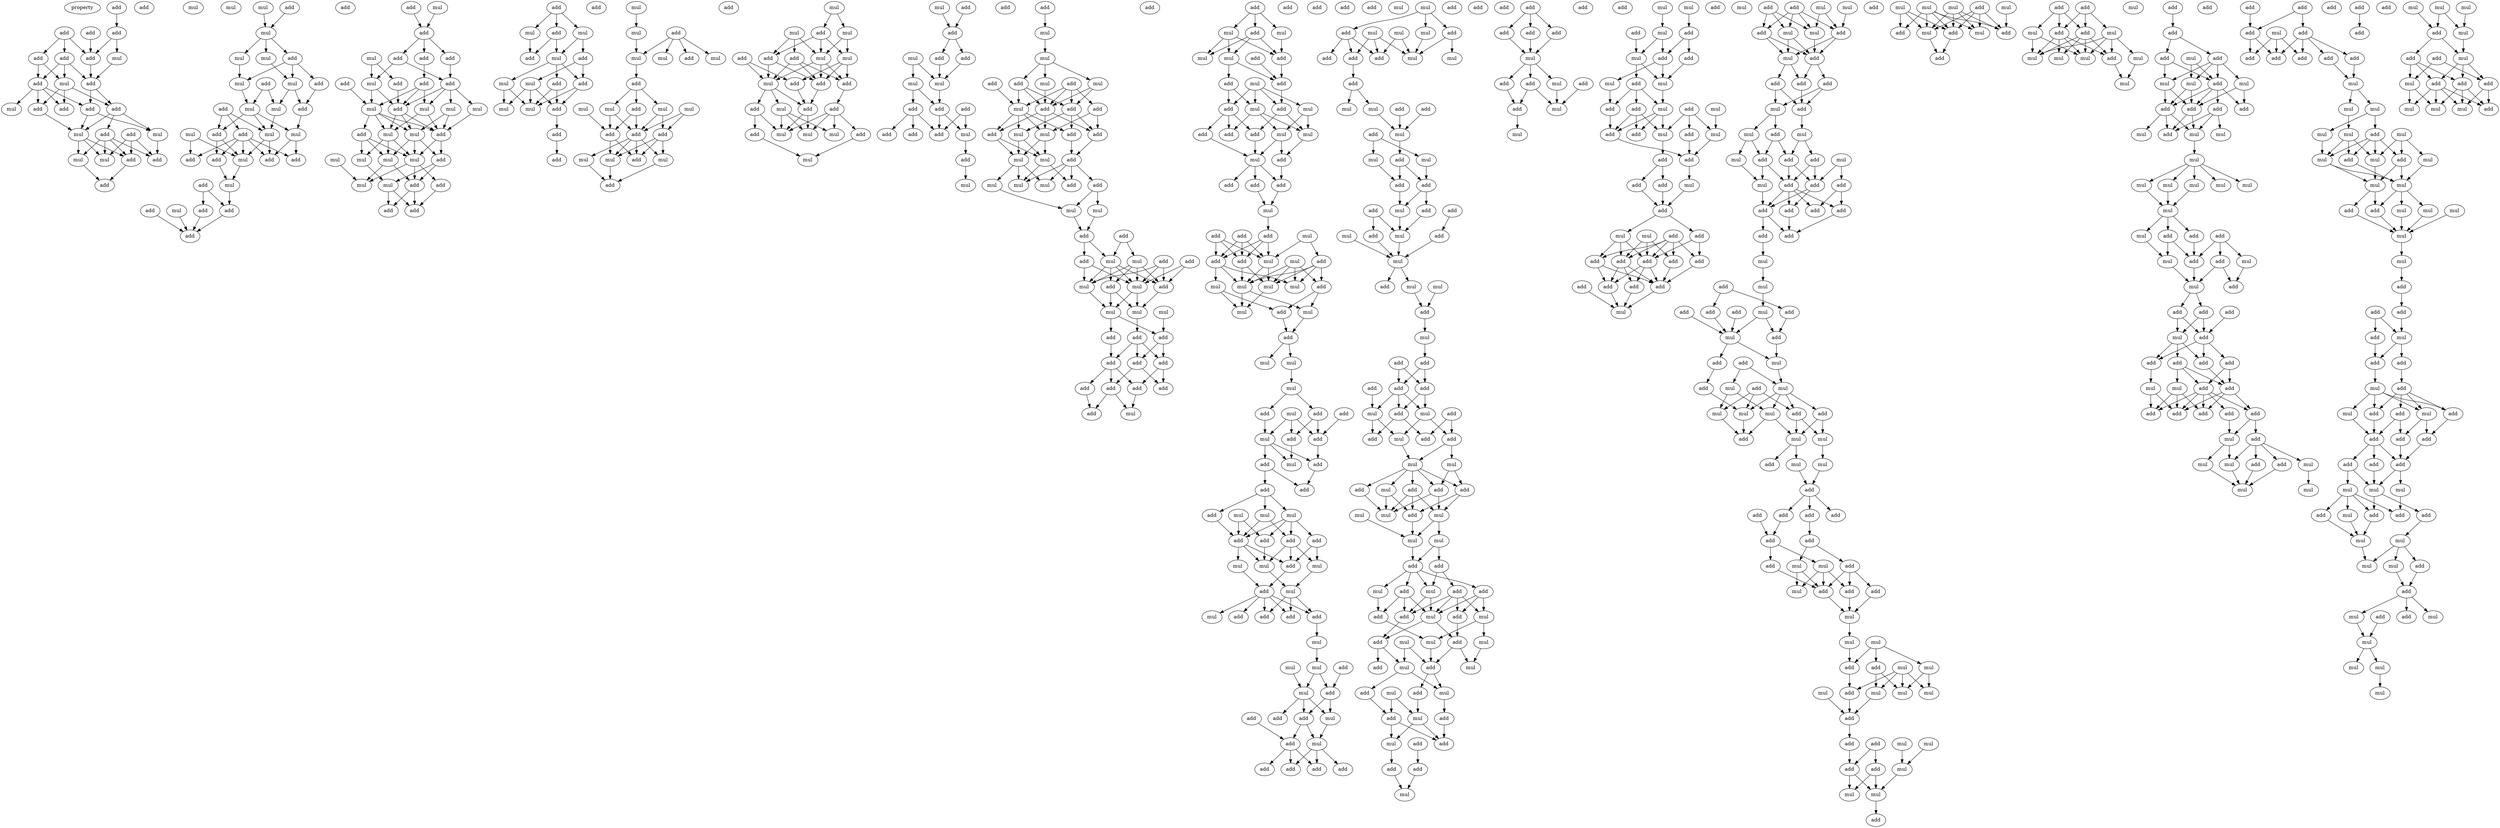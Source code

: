 digraph {
    node [fontcolor=black]
    property [mul=2,lf=1.1]
    0 [ label = add ];
    1 [ label = add ];
    2 [ label = add ];
    3 [ label = add ];
    4 [ label = add ];
    5 [ label = add ];
    6 [ label = add ];
    7 [ label = mul ];
    8 [ label = add ];
    9 [ label = mul ];
    10 [ label = add ];
    11 [ label = add ];
    12 [ label = mul ];
    13 [ label = add ];
    14 [ label = add ];
    15 [ label = add ];
    16 [ label = mul ];
    17 [ label = mul ];
    18 [ label = add ];
    19 [ label = add ];
    20 [ label = mul ];
    21 [ label = add ];
    22 [ label = add ];
    23 [ label = add ];
    24 [ label = mul ];
    25 [ label = add ];
    26 [ label = mul ];
    27 [ label = mul ];
    28 [ label = mul ];
    29 [ label = add ];
    30 [ label = mul ];
    31 [ label = mul ];
    32 [ label = add ];
    33 [ label = mul ];
    34 [ label = mul ];
    35 [ label = add ];
    36 [ label = mul ];
    37 [ label = add ];
    38 [ label = add ];
    39 [ label = mul ];
    40 [ label = add ];
    41 [ label = mul ];
    42 [ label = add ];
    43 [ label = mul ];
    44 [ label = mul ];
    45 [ label = add ];
    46 [ label = mul ];
    47 [ label = mul ];
    48 [ label = add ];
    49 [ label = add ];
    50 [ label = add ];
    51 [ label = add ];
    52 [ label = add ];
    53 [ label = mul ];
    54 [ label = add ];
    55 [ label = mul ];
    56 [ label = add ];
    57 [ label = add ];
    58 [ label = add ];
    59 [ label = add ];
    60 [ label = add ];
    61 [ label = mul ];
    62 [ label = add ];
    63 [ label = mul ];
    64 [ label = add ];
    65 [ label = add ];
    66 [ label = add ];
    67 [ label = add ];
    68 [ label = mul ];
    69 [ label = add ];
    70 [ label = add ];
    71 [ label = add ];
    72 [ label = mul ];
    73 [ label = add ];
    74 [ label = mul ];
    75 [ label = mul ];
    76 [ label = mul ];
    77 [ label = add ];
    78 [ label = mul ];
    79 [ label = add ];
    80 [ label = mul ];
    81 [ label = mul ];
    82 [ label = mul ];
    83 [ label = mul ];
    84 [ label = mul ];
    85 [ label = add ];
    86 [ label = add ];
    87 [ label = mul ];
    88 [ label = mul ];
    89 [ label = add ];
    90 [ label = add ];
    91 [ label = add ];
    92 [ label = add ];
    93 [ label = add ];
    94 [ label = mul ];
    95 [ label = mul ];
    96 [ label = add ];
    97 [ label = add ];
    98 [ label = add ];
    99 [ label = mul ];
    100 [ label = add ];
    101 [ label = add ];
    102 [ label = mul ];
    103 [ label = mul ];
    104 [ label = mul ];
    105 [ label = mul ];
    106 [ label = add ];
    107 [ label = add ];
    108 [ label = mul ];
    109 [ label = add ];
    110 [ label = mul ];
    111 [ label = add ];
    112 [ label = mul ];
    113 [ label = mul ];
    114 [ label = add ];
    115 [ label = mul ];
    116 [ label = add ];
    117 [ label = add ];
    118 [ label = mul ];
    119 [ label = mul ];
    120 [ label = mul ];
    121 [ label = mul ];
    122 [ label = add ];
    123 [ label = add ];
    124 [ label = add ];
    125 [ label = mul ];
    126 [ label = add ];
    127 [ label = mul ];
    128 [ label = mul ];
    129 [ label = add ];
    130 [ label = add ];
    131 [ label = mul ];
    132 [ label = mul ];
    133 [ label = mul ];
    134 [ label = add ];
    135 [ label = mul ];
    136 [ label = add ];
    137 [ label = mul ];
    138 [ label = add ];
    139 [ label = add ];
    140 [ label = add ];
    141 [ label = add ];
    142 [ label = mul ];
    143 [ label = add ];
    144 [ label = add ];
    145 [ label = mul ];
    146 [ label = add ];
    147 [ label = add ];
    148 [ label = add ];
    149 [ label = mul ];
    150 [ label = mul ];
    151 [ label = mul ];
    152 [ label = add ];
    153 [ label = mul ];
    154 [ label = mul ];
    155 [ label = add ];
    156 [ label = add ];
    157 [ label = add ];
    158 [ label = add ];
    159 [ label = add ];
    160 [ label = mul ];
    161 [ label = mul ];
    162 [ label = mul ];
    163 [ label = add ];
    164 [ label = add ];
    165 [ label = add ];
    166 [ label = add ];
    167 [ label = add ];
    168 [ label = mul ];
    169 [ label = add ];
    170 [ label = add ];
    171 [ label = mul ];
    172 [ label = add ];
    173 [ label = mul ];
    174 [ label = mul ];
    175 [ label = add ];
    176 [ label = add ];
    177 [ label = mul ];
    178 [ label = add ];
    179 [ label = mul ];
    180 [ label = mul ];
    181 [ label = add ];
    182 [ label = add ];
    183 [ label = add ];
    184 [ label = mul ];
    185 [ label = add ];
    186 [ label = add ];
    187 [ label = add ];
    188 [ label = mul ];
    189 [ label = mul ];
    190 [ label = add ];
    191 [ label = mul ];
    192 [ label = add ];
    193 [ label = mul ];
    194 [ label = add ];
    195 [ label = mul ];
    196 [ label = mul ];
    197 [ label = mul ];
    198 [ label = mul ];
    199 [ label = add ];
    200 [ label = add ];
    201 [ label = mul ];
    202 [ label = mul ];
    203 [ label = add ];
    204 [ label = add ];
    205 [ label = add ];
    206 [ label = mul ];
    207 [ label = add ];
    208 [ label = add ];
    209 [ label = mul ];
    210 [ label = mul ];
    211 [ label = mul ];
    212 [ label = mul ];
    213 [ label = add ];
    214 [ label = add ];
    215 [ label = add ];
    216 [ label = add ];
    217 [ label = add ];
    218 [ label = add ];
    219 [ label = add ];
    220 [ label = add ];
    221 [ label = add ];
    222 [ label = add ];
    223 [ label = add ];
    224 [ label = add ];
    225 [ label = mul ];
    226 [ label = add ];
    227 [ label = mul ];
    228 [ label = mul ];
    229 [ label = add ];
    230 [ label = add ];
    231 [ label = mul ];
    232 [ label = add ];
    233 [ label = mul ];
    234 [ label = mul ];
    235 [ label = add ];
    236 [ label = add ];
    237 [ label = mul ];
    238 [ label = add ];
    239 [ label = mul ];
    240 [ label = add ];
    241 [ label = add ];
    242 [ label = add ];
    243 [ label = mul ];
    244 [ label = add ];
    245 [ label = mul ];
    246 [ label = mul ];
    247 [ label = add ];
    248 [ label = add ];
    249 [ label = add ];
    250 [ label = add ];
    251 [ label = add ];
    252 [ label = mul ];
    253 [ label = add ];
    254 [ label = add ];
    255 [ label = add ];
    256 [ label = mul ];
    257 [ label = add ];
    258 [ label = mul ];
    259 [ label = add ];
    260 [ label = add ];
    261 [ label = mul ];
    262 [ label = mul ];
    263 [ label = mul ];
    264 [ label = mul ];
    265 [ label = mul ];
    266 [ label = add ];
    267 [ label = mul ];
    268 [ label = add ];
    269 [ label = mul ];
    270 [ label = add ];
    271 [ label = add ];
    272 [ label = mul ];
    273 [ label = add ];
    274 [ label = add ];
    275 [ label = mul ];
    276 [ label = mul ];
    277 [ label = add ];
    278 [ label = add ];
    279 [ label = mul ];
    280 [ label = add ];
    281 [ label = mul ];
    282 [ label = add ];
    283 [ label = add ];
    284 [ label = add ];
    285 [ label = add ];
    286 [ label = mul ];
    287 [ label = add ];
    288 [ label = add ];
    289 [ label = mul ];
    290 [ label = mul ];
    291 [ label = mul ];
    292 [ label = add ];
    293 [ label = add ];
    294 [ label = add ];
    295 [ label = add ];
    296 [ label = add ];
    297 [ label = mul ];
    298 [ label = add ];
    299 [ label = mul ];
    300 [ label = mul ];
    301 [ label = add ];
    302 [ label = mul ];
    303 [ label = add ];
    304 [ label = add ];
    305 [ label = mul ];
    306 [ label = add ];
    307 [ label = add ];
    308 [ label = mul ];
    309 [ label = mul ];
    310 [ label = add ];
    311 [ label = mul ];
    312 [ label = mul ];
    313 [ label = add ];
    314 [ label = add ];
    315 [ label = add ];
    316 [ label = add ];
    317 [ label = mul ];
    318 [ label = add ];
    319 [ label = mul ];
    320 [ label = add ];
    321 [ label = add ];
    322 [ label = add ];
    323 [ label = mul ];
    324 [ label = add ];
    325 [ label = mul ];
    326 [ label = mul ];
    327 [ label = add ];
    328 [ label = mul ];
    329 [ label = mul ];
    330 [ label = add ];
    331 [ label = mul ];
    332 [ label = add ];
    333 [ label = mul ];
    334 [ label = add ];
    335 [ label = add ];
    336 [ label = add ];
    337 [ label = add ];
    338 [ label = mul ];
    339 [ label = mul ];
    340 [ label = add ];
    341 [ label = add ];
    342 [ label = mul ];
    343 [ label = mul ];
    344 [ label = add ];
    345 [ label = mul ];
    346 [ label = add ];
    347 [ label = add ];
    348 [ label = add ];
    349 [ label = add ];
    350 [ label = add ];
    351 [ label = mul ];
    352 [ label = mul ];
    353 [ label = add ];
    354 [ label = mul ];
    355 [ label = add ];
    356 [ label = mul ];
    357 [ label = mul ];
    358 [ label = add ];
    359 [ label = mul ];
    360 [ label = add ];
    361 [ label = add ];
    362 [ label = add ];
    363 [ label = mul ];
    364 [ label = add ];
    365 [ label = add ];
    366 [ label = add ];
    367 [ label = add ];
    368 [ label = add ];
    369 [ label = mul ];
    370 [ label = add ];
    371 [ label = add ];
    372 [ label = mul ];
    373 [ label = add ];
    374 [ label = add ];
    375 [ label = add ];
    376 [ label = mul ];
    377 [ label = mul ];
    378 [ label = mul ];
    379 [ label = add ];
    380 [ label = add ];
    381 [ label = mul ];
    382 [ label = add ];
    383 [ label = add ];
    384 [ label = add ];
    385 [ label = mul ];
    386 [ label = mul ];
    387 [ label = mul ];
    388 [ label = mul ];
    389 [ label = mul ];
    390 [ label = add ];
    391 [ label = add ];
    392 [ label = mul ];
    393 [ label = add ];
    394 [ label = add ];
    395 [ label = mul ];
    396 [ label = add ];
    397 [ label = add ];
    398 [ label = mul ];
    399 [ label = add ];
    400 [ label = add ];
    401 [ label = mul ];
    402 [ label = add ];
    403 [ label = mul ];
    404 [ label = add ];
    405 [ label = mul ];
    406 [ label = mul ];
    407 [ label = mul ];
    408 [ label = add ];
    409 [ label = add ];
    410 [ label = mul ];
    411 [ label = add ];
    412 [ label = mul ];
    413 [ label = add ];
    414 [ label = mul ];
    415 [ label = add ];
    416 [ label = add ];
    417 [ label = mul ];
    418 [ label = add ];
    419 [ label = mul ];
    420 [ label = add ];
    421 [ label = add ];
    422 [ label = add ];
    423 [ label = mul ];
    424 [ label = add ];
    425 [ label = add ];
    426 [ label = add ];
    427 [ label = add ];
    428 [ label = add ];
    429 [ label = add ];
    430 [ label = mul ];
    431 [ label = add ];
    432 [ label = mul ];
    433 [ label = add ];
    434 [ label = add ];
    435 [ label = add ];
    436 [ label = add ];
    437 [ label = mul ];
    438 [ label = mul ];
    439 [ label = mul ];
    440 [ label = mul ];
    441 [ label = add ];
    442 [ label = add ];
    443 [ label = mul ];
    444 [ label = add ];
    445 [ label = add ];
    446 [ label = add ];
    447 [ label = mul ];
    448 [ label = add ];
    449 [ label = mul ];
    450 [ label = mul ];
    451 [ label = add ];
    452 [ label = mul ];
    453 [ label = add ];
    454 [ label = add ];
    455 [ label = mul ];
    456 [ label = add ];
    457 [ label = add ];
    458 [ label = mul ];
    459 [ label = add ];
    460 [ label = mul ];
    461 [ label = add ];
    462 [ label = add ];
    463 [ label = add ];
    464 [ label = add ];
    465 [ label = mul ];
    466 [ label = mul ];
    467 [ label = add ];
    468 [ label = mul ];
    469 [ label = mul ];
    470 [ label = add ];
    471 [ label = add ];
    472 [ label = add ];
    473 [ label = add ];
    474 [ label = add ];
    475 [ label = add ];
    476 [ label = add ];
    477 [ label = add ];
    478 [ label = add ];
    479 [ label = add ];
    480 [ label = add ];
    481 [ label = mul ];
    482 [ label = add ];
    483 [ label = mul ];
    484 [ label = mul ];
    485 [ label = add ];
    486 [ label = add ];
    487 [ label = mul ];
    488 [ label = add ];
    489 [ label = mul ];
    490 [ label = mul ];
    491 [ label = add ];
    492 [ label = add ];
    493 [ label = add ];
    494 [ label = add ];
    495 [ label = add ];
    496 [ label = mul ];
    497 [ label = add ];
    498 [ label = mul ];
    499 [ label = mul ];
    500 [ label = add ];
    501 [ label = mul ];
    502 [ label = add ];
    503 [ label = add ];
    504 [ label = mul ];
    505 [ label = add ];
    506 [ label = add ];
    507 [ label = add ];
    508 [ label = mul ];
    509 [ label = add ];
    510 [ label = add ];
    511 [ label = add ];
    512 [ label = add ];
    513 [ label = add ];
    514 [ label = add ];
    515 [ label = mul ];
    516 [ label = add ];
    517 [ label = mul ];
    518 [ label = mul ];
    519 [ label = add ];
    520 [ label = add ];
    521 [ label = add ];
    522 [ label = add ];
    523 [ label = add ];
    524 [ label = mul ];
    525 [ label = add ];
    526 [ label = mul ];
    527 [ label = add ];
    528 [ label = add ];
    529 [ label = add ];
    530 [ label = mul ];
    531 [ label = mul ];
    532 [ label = add ];
    533 [ label = mul ];
    534 [ label = add ];
    535 [ label = mul ];
    536 [ label = mul ];
    537 [ label = mul ];
    538 [ label = mul ];
    539 [ label = add ];
    540 [ label = add ];
    541 [ label = mul ];
    542 [ label = mul ];
    543 [ label = add ];
    544 [ label = add ];
    545 [ label = add ];
    546 [ label = add ];
    547 [ label = add ];
    548 [ label = add ];
    549 [ label = add ];
    550 [ label = mul ];
    551 [ label = add ];
    552 [ label = add ];
    553 [ label = mul ];
    554 [ label = add ];
    555 [ label = add ];
    556 [ label = add ];
    557 [ label = mul ];
    558 [ label = mul ];
    559 [ label = mul ];
    560 [ label = mul ];
    561 [ label = add ];
    562 [ label = mul ];
    563 [ label = add ];
    564 [ label = mul ];
    565 [ label = mul ];
    566 [ label = mul ];
    567 [ label = mul ];
    568 [ label = add ];
    569 [ label = mul ];
    570 [ label = add ];
    571 [ label = mul ];
    572 [ label = add ];
    573 [ label = mul ];
    574 [ label = add ];
    575 [ label = add ];
    576 [ label = add ];
    577 [ label = add ];
    578 [ label = mul ];
    579 [ label = mul ];
    580 [ label = mul ];
    581 [ label = add ];
    582 [ label = mul ];
    583 [ label = mul ];
    584 [ label = add ];
    585 [ label = mul ];
    586 [ label = mul ];
    587 [ label = add ];
    588 [ label = add ];
    589 [ label = mul ];
    590 [ label = mul ];
    591 [ label = add ];
    592 [ label = add ];
    593 [ label = add ];
    594 [ label = add ];
    595 [ label = mul ];
    596 [ label = add ];
    597 [ label = add ];
    598 [ label = mul ];
    599 [ label = mul ];
    600 [ label = mul ];
    601 [ label = mul ];
    602 [ label = add ];
    603 [ label = mul ];
    604 [ label = mul ];
    605 [ label = mul ];
    606 [ label = add ];
    607 [ label = add ];
    608 [ label = mul ];
    609 [ label = add ];
    610 [ label = add ];
    611 [ label = mul ];
    612 [ label = mul ];
    613 [ label = mul ];
    614 [ label = add ];
    615 [ label = add ];
    616 [ label = add ];
    617 [ label = add ];
    618 [ label = add ];
    619 [ label = add ];
    620 [ label = add ];
    621 [ label = mul ];
    622 [ label = mul ];
    623 [ label = mul ];
    624 [ label = mul ];
    625 [ label = mul ];
    626 [ label = mul ];
    627 [ label = mul ];
    628 [ label = mul ];
    629 [ label = mul ];
    630 [ label = mul ];
    631 [ label = mul ];
    632 [ label = add ];
    633 [ label = add ];
    634 [ label = add ];
    635 [ label = mul ];
    636 [ label = add ];
    637 [ label = mul ];
    638 [ label = add ];
    639 [ label = add ];
    640 [ label = mul ];
    641 [ label = add ];
    642 [ label = add ];
    643 [ label = add ];
    644 [ label = add ];
    645 [ label = mul ];
    646 [ label = add ];
    647 [ label = add ];
    648 [ label = add ];
    649 [ label = add ];
    650 [ label = mul ];
    651 [ label = mul ];
    652 [ label = add ];
    653 [ label = add ];
    654 [ label = add ];
    655 [ label = add ];
    656 [ label = add ];
    657 [ label = add ];
    658 [ label = add ];
    659 [ label = add ];
    660 [ label = mul ];
    661 [ label = mul ];
    662 [ label = add ];
    663 [ label = mul ];
    664 [ label = mul ];
    665 [ label = add ];
    666 [ label = mul ];
    667 [ label = mul ];
    668 [ label = add ];
    669 [ label = add ];
    670 [ label = add ];
    671 [ label = add ];
    672 [ label = mul ];
    673 [ label = add ];
    674 [ label = add ];
    675 [ label = add ];
    676 [ label = add ];
    677 [ label = add ];
    678 [ label = add ];
    679 [ label = mul ];
    680 [ label = mul ];
    681 [ label = mul ];
    682 [ label = mul ];
    683 [ label = mul ];
    684 [ label = add ];
    685 [ label = mul ];
    686 [ label = mul ];
    687 [ label = mul ];
    688 [ label = add ];
    689 [ label = mul ];
    690 [ label = add ];
    691 [ label = mul ];
    692 [ label = mul ];
    693 [ label = mul ];
    694 [ label = add ];
    695 [ label = add ];
    696 [ label = mul ];
    697 [ label = mul ];
    698 [ label = mul ];
    699 [ label = mul ];
    700 [ label = add ];
    701 [ label = add ];
    702 [ label = add ];
    703 [ label = add ];
    704 [ label = add ];
    705 [ label = add ];
    706 [ label = add ];
    707 [ label = mul ];
    708 [ label = add ];
    709 [ label = add ];
    710 [ label = mul ];
    711 [ label = add ];
    712 [ label = add ];
    713 [ label = add ];
    714 [ label = add ];
    715 [ label = mul ];
    716 [ label = mul ];
    717 [ label = add ];
    718 [ label = add ];
    719 [ label = add ];
    720 [ label = add ];
    721 [ label = add ];
    722 [ label = add ];
    723 [ label = mul ];
    724 [ label = mul ];
    725 [ label = mul ];
    726 [ label = add ];
    727 [ label = add ];
    728 [ label = mul ];
    729 [ label = add ];
    730 [ label = add ];
    731 [ label = mul ];
    732 [ label = mul ];
    733 [ label = mul ];
    734 [ label = mul ];
    735 [ label = add ];
    736 [ label = add ];
    737 [ label = mul ];
    738 [ label = add ];
    739 [ label = mul ];
    740 [ label = add ];
    741 [ label = mul ];
    742 [ label = mul ];
    743 [ label = mul ];
    744 [ label = mul ];
    745 [ label = mul ];
    746 [ label = mul ];
    747 [ label = mul ];
    748 [ label = add ];
    749 [ label = mul ];
    750 [ label = mul ];
    751 [ label = add ];
    752 [ label = add ];
    753 [ label = add ];
    754 [ label = add ];
    755 [ label = add ];
    756 [ label = mul ];
    757 [ label = mul ];
    758 [ label = add ];
    759 [ label = mul ];
    760 [ label = mul ];
    0 -> 2 [ name = 0 ];
    1 -> 4 [ name = 1 ];
    1 -> 5 [ name = 2 ];
    1 -> 6 [ name = 3 ];
    2 -> 6 [ name = 4 ];
    2 -> 7 [ name = 5 ];
    3 -> 6 [ name = 6 ];
    4 -> 8 [ name = 7 ];
    4 -> 9 [ name = 8 ];
    4 -> 10 [ name = 9 ];
    5 -> 8 [ name = 10 ];
    5 -> 9 [ name = 11 ];
    6 -> 10 [ name = 12 ];
    7 -> 10 [ name = 13 ];
    8 -> 11 [ name = 14 ];
    8 -> 12 [ name = 15 ];
    8 -> 14 [ name = 16 ];
    8 -> 15 [ name = 17 ];
    9 -> 13 [ name = 18 ];
    9 -> 14 [ name = 19 ];
    9 -> 15 [ name = 20 ];
    10 -> 11 [ name = 21 ];
    10 -> 13 [ name = 22 ];
    11 -> 16 [ name = 23 ];
    11 -> 17 [ name = 24 ];
    13 -> 16 [ name = 25 ];
    13 -> 17 [ name = 26 ];
    13 -> 19 [ name = 27 ];
    14 -> 17 [ name = 28 ];
    16 -> 23 [ name = 29 ];
    17 -> 20 [ name = 30 ];
    17 -> 22 [ name = 31 ];
    17 -> 24 [ name = 32 ];
    18 -> 22 [ name = 33 ];
    18 -> 23 [ name = 34 ];
    18 -> 24 [ name = 35 ];
    19 -> 20 [ name = 36 ];
    19 -> 22 [ name = 37 ];
    19 -> 23 [ name = 38 ];
    19 -> 24 [ name = 39 ];
    20 -> 25 [ name = 40 ];
    22 -> 25 [ name = 41 ];
    28 -> 30 [ name = 42 ];
    29 -> 30 [ name = 43 ];
    30 -> 31 [ name = 44 ];
    30 -> 32 [ name = 45 ];
    30 -> 33 [ name = 46 ];
    31 -> 34 [ name = 47 ];
    32 -> 34 [ name = 48 ];
    32 -> 36 [ name = 49 ];
    32 -> 37 [ name = 50 ];
    33 -> 36 [ name = 51 ];
    34 -> 39 [ name = 52 ];
    35 -> 39 [ name = 53 ];
    35 -> 41 [ name = 54 ];
    36 -> 38 [ name = 55 ];
    36 -> 41 [ name = 56 ];
    37 -> 38 [ name = 57 ];
    38 -> 46 [ name = 58 ];
    39 -> 44 [ name = 59 ];
    39 -> 45 [ name = 60 ];
    39 -> 46 [ name = 61 ];
    40 -> 42 [ name = 62 ];
    40 -> 44 [ name = 63 ];
    40 -> 45 [ name = 64 ];
    41 -> 44 [ name = 65 ];
    42 -> 47 [ name = 66 ];
    42 -> 48 [ name = 67 ];
    42 -> 49 [ name = 68 ];
    42 -> 50 [ name = 69 ];
    42 -> 51 [ name = 70 ];
    43 -> 47 [ name = 71 ];
    43 -> 50 [ name = 72 ];
    44 -> 47 [ name = 73 ];
    44 -> 49 [ name = 74 ];
    45 -> 47 [ name = 75 ];
    45 -> 48 [ name = 76 ];
    46 -> 49 [ name = 77 ];
    46 -> 51 [ name = 78 ];
    47 -> 53 [ name = 79 ];
    48 -> 53 [ name = 80 ];
    52 -> 56 [ name = 81 ];
    52 -> 57 [ name = 82 ];
    53 -> 57 [ name = 83 ];
    54 -> 58 [ name = 84 ];
    55 -> 58 [ name = 85 ];
    56 -> 58 [ name = 86 ];
    57 -> 58 [ name = 87 ];
    60 -> 62 [ name = 88 ];
    61 -> 62 [ name = 89 ];
    62 -> 64 [ name = 90 ];
    62 -> 65 [ name = 91 ];
    62 -> 66 [ name = 92 ];
    63 -> 68 [ name = 93 ];
    63 -> 71 [ name = 94 ];
    64 -> 68 [ name = 95 ];
    64 -> 69 [ name = 96 ];
    65 -> 69 [ name = 97 ];
    66 -> 67 [ name = 98 ];
    67 -> 72 [ name = 99 ];
    67 -> 73 [ name = 100 ];
    67 -> 76 [ name = 101 ];
    68 -> 73 [ name = 102 ];
    68 -> 76 [ name = 103 ];
    69 -> 72 [ name = 104 ];
    69 -> 73 [ name = 105 ];
    69 -> 74 [ name = 106 ];
    69 -> 75 [ name = 107 ];
    70 -> 76 [ name = 108 ];
    71 -> 73 [ name = 109 ];
    72 -> 78 [ name = 110 ];
    72 -> 79 [ name = 111 ];
    73 -> 78 [ name = 112 ];
    73 -> 79 [ name = 113 ];
    73 -> 80 [ name = 114 ];
    74 -> 79 [ name = 115 ];
    74 -> 80 [ name = 116 ];
    75 -> 79 [ name = 117 ];
    76 -> 77 [ name = 118 ];
    76 -> 78 [ name = 119 ];
    76 -> 79 [ name = 120 ];
    76 -> 80 [ name = 121 ];
    77 -> 81 [ name = 122 ];
    77 -> 82 [ name = 123 ];
    77 -> 83 [ name = 124 ];
    78 -> 81 [ name = 125 ];
    78 -> 82 [ name = 126 ];
    78 -> 83 [ name = 127 ];
    79 -> 81 [ name = 128 ];
    79 -> 85 [ name = 129 ];
    80 -> 81 [ name = 130 ];
    80 -> 82 [ name = 131 ];
    80 -> 85 [ name = 132 ];
    81 -> 86 [ name = 133 ];
    81 -> 87 [ name = 134 ];
    81 -> 89 [ name = 135 ];
    82 -> 86 [ name = 136 ];
    82 -> 87 [ name = 137 ];
    83 -> 88 [ name = 138 ];
    84 -> 87 [ name = 139 ];
    85 -> 86 [ name = 140 ];
    85 -> 88 [ name = 141 ];
    86 -> 90 [ name = 142 ];
    86 -> 91 [ name = 143 ];
    88 -> 90 [ name = 144 ];
    88 -> 91 [ name = 145 ];
    89 -> 90 [ name = 146 ];
    92 -> 94 [ name = 147 ];
    92 -> 95 [ name = 148 ];
    92 -> 96 [ name = 149 ];
    94 -> 97 [ name = 150 ];
    95 -> 98 [ name = 151 ];
    95 -> 99 [ name = 152 ];
    96 -> 97 [ name = 153 ];
    96 -> 99 [ name = 154 ];
    98 -> 101 [ name = 155 ];
    98 -> 102 [ name = 156 ];
    99 -> 100 [ name = 157 ];
    99 -> 101 [ name = 158 ];
    99 -> 103 [ name = 159 ];
    100 -> 104 [ name = 160 ];
    100 -> 106 [ name = 161 ];
    101 -> 104 [ name = 162 ];
    101 -> 106 [ name = 163 ];
    102 -> 104 [ name = 164 ];
    102 -> 105 [ name = 165 ];
    102 -> 106 [ name = 166 ];
    103 -> 104 [ name = 167 ];
    103 -> 105 [ name = 168 ];
    106 -> 107 [ name = 169 ];
    107 -> 109 [ name = 170 ];
    108 -> 110 [ name = 171 ];
    110 -> 113 [ name = 172 ];
    111 -> 112 [ name = 173 ];
    111 -> 113 [ name = 174 ];
    111 -> 114 [ name = 175 ];
    111 -> 115 [ name = 176 ];
    113 -> 116 [ name = 177 ];
    116 -> 117 [ name = 178 ];
    116 -> 118 [ name = 179 ];
    116 -> 121 [ name = 180 ];
    117 -> 122 [ name = 181 ];
    117 -> 124 [ name = 182 ];
    118 -> 123 [ name = 183 ];
    118 -> 124 [ name = 184 ];
    119 -> 122 [ name = 185 ];
    120 -> 123 [ name = 186 ];
    120 -> 124 [ name = 187 ];
    121 -> 122 [ name = 188 ];
    121 -> 124 [ name = 189 ];
    122 -> 125 [ name = 190 ];
    122 -> 126 [ name = 191 ];
    123 -> 125 [ name = 192 ];
    123 -> 126 [ name = 193 ];
    123 -> 128 [ name = 194 ];
    124 -> 125 [ name = 195 ];
    124 -> 126 [ name = 196 ];
    124 -> 127 [ name = 197 ];
    124 -> 128 [ name = 198 ];
    125 -> 129 [ name = 199 ];
    127 -> 129 [ name = 200 ];
    128 -> 129 [ name = 201 ];
    131 -> 133 [ name = 202 ];
    131 -> 134 [ name = 203 ];
    132 -> 136 [ name = 204 ];
    132 -> 137 [ name = 205 ];
    132 -> 138 [ name = 206 ];
    133 -> 135 [ name = 207 ];
    133 -> 137 [ name = 208 ];
    134 -> 135 [ name = 209 ];
    134 -> 137 [ name = 210 ];
    134 -> 138 [ name = 211 ];
    135 -> 140 [ name = 212 ];
    135 -> 141 [ name = 213 ];
    135 -> 143 [ name = 214 ];
    136 -> 140 [ name = 215 ];
    136 -> 141 [ name = 216 ];
    136 -> 142 [ name = 217 ];
    137 -> 140 [ name = 218 ];
    137 -> 141 [ name = 219 ];
    137 -> 142 [ name = 220 ];
    138 -> 140 [ name = 221 ];
    138 -> 142 [ name = 222 ];
    139 -> 142 [ name = 223 ];
    139 -> 143 [ name = 224 ];
    140 -> 144 [ name = 225 ];
    141 -> 147 [ name = 226 ];
    142 -> 144 [ name = 227 ];
    142 -> 145 [ name = 228 ];
    142 -> 146 [ name = 229 ];
    143 -> 144 [ name = 230 ];
    144 -> 150 [ name = 231 ];
    144 -> 151 [ name = 232 ];
    145 -> 149 [ name = 233 ];
    145 -> 150 [ name = 234 ];
    145 -> 151 [ name = 235 ];
    146 -> 148 [ name = 236 ];
    146 -> 151 [ name = 237 ];
    147 -> 149 [ name = 238 ];
    147 -> 150 [ name = 239 ];
    147 -> 151 [ name = 240 ];
    147 -> 152 [ name = 241 ];
    148 -> 153 [ name = 242 ];
    152 -> 153 [ name = 243 ];
    154 -> 156 [ name = 244 ];
    155 -> 156 [ name = 245 ];
    156 -> 157 [ name = 246 ];
    156 -> 159 [ name = 247 ];
    157 -> 162 [ name = 248 ];
    159 -> 162 [ name = 249 ];
    160 -> 161 [ name = 250 ];
    160 -> 162 [ name = 251 ];
    161 -> 163 [ name = 252 ];
    161 -> 164 [ name = 253 ];
    162 -> 163 [ name = 254 ];
    163 -> 168 [ name = 255 ];
    163 -> 169 [ name = 256 ];
    164 -> 166 [ name = 257 ];
    164 -> 167 [ name = 258 ];
    164 -> 169 [ name = 259 ];
    165 -> 168 [ name = 260 ];
    165 -> 169 [ name = 261 ];
    168 -> 170 [ name = 262 ];
    170 -> 171 [ name = 263 ];
    172 -> 173 [ name = 264 ];
    173 -> 174 [ name = 265 ];
    174 -> 176 [ name = 266 ];
    174 -> 177 [ name = 267 ];
    174 -> 179 [ name = 268 ];
    175 -> 180 [ name = 269 ];
    176 -> 180 [ name = 270 ];
    176 -> 181 [ name = 271 ];
    176 -> 182 [ name = 272 ];
    177 -> 181 [ name = 273 ];
    177 -> 182 [ name = 274 ];
    178 -> 180 [ name = 275 ];
    178 -> 181 [ name = 276 ];
    178 -> 182 [ name = 277 ];
    178 -> 183 [ name = 278 ];
    179 -> 181 [ name = 279 ];
    180 -> 184 [ name = 280 ];
    180 -> 185 [ name = 281 ];
    180 -> 187 [ name = 282 ];
    180 -> 188 [ name = 283 ];
    181 -> 186 [ name = 284 ];
    181 -> 187 [ name = 285 ];
    181 -> 188 [ name = 286 ];
    182 -> 184 [ name = 287 ];
    182 -> 185 [ name = 288 ];
    182 -> 186 [ name = 289 ];
    183 -> 186 [ name = 290 ];
    183 -> 188 [ name = 291 ];
    184 -> 189 [ name = 292 ];
    184 -> 191 [ name = 293 ];
    185 -> 190 [ name = 294 ];
    186 -> 190 [ name = 295 ];
    187 -> 189 [ name = 296 ];
    187 -> 191 [ name = 297 ];
    188 -> 189 [ name = 298 ];
    188 -> 191 [ name = 299 ];
    189 -> 194 [ name = 300 ];
    189 -> 195 [ name = 301 ];
    190 -> 192 [ name = 302 ];
    190 -> 193 [ name = 303 ];
    190 -> 194 [ name = 304 ];
    190 -> 195 [ name = 305 ];
    191 -> 193 [ name = 306 ];
    191 -> 195 [ name = 307 ];
    191 -> 196 [ name = 308 ];
    192 -> 197 [ name = 309 ];
    192 -> 198 [ name = 310 ];
    196 -> 198 [ name = 311 ];
    197 -> 200 [ name = 312 ];
    198 -> 200 [ name = 313 ];
    199 -> 201 [ name = 314 ];
    199 -> 202 [ name = 315 ];
    200 -> 201 [ name = 316 ];
    200 -> 204 [ name = 317 ];
    201 -> 206 [ name = 318 ];
    201 -> 207 [ name = 319 ];
    201 -> 208 [ name = 320 ];
    201 -> 209 [ name = 321 ];
    202 -> 206 [ name = 322 ];
    202 -> 207 [ name = 323 ];
    202 -> 208 [ name = 324 ];
    202 -> 209 [ name = 325 ];
    203 -> 206 [ name = 326 ];
    203 -> 207 [ name = 327 ];
    203 -> 209 [ name = 328 ];
    204 -> 206 [ name = 329 ];
    204 -> 209 [ name = 330 ];
    205 -> 207 [ name = 331 ];
    205 -> 209 [ name = 332 ];
    206 -> 211 [ name = 333 ];
    207 -> 210 [ name = 334 ];
    208 -> 210 [ name = 335 ];
    208 -> 211 [ name = 336 ];
    209 -> 210 [ name = 337 ];
    209 -> 211 [ name = 338 ];
    210 -> 214 [ name = 339 ];
    211 -> 213 [ name = 340 ];
    211 -> 215 [ name = 341 ];
    212 -> 215 [ name = 342 ];
    213 -> 217 [ name = 343 ];
    214 -> 216 [ name = 344 ];
    214 -> 217 [ name = 345 ];
    214 -> 218 [ name = 346 ];
    215 -> 216 [ name = 347 ];
    215 -> 218 [ name = 348 ];
    216 -> 219 [ name = 349 ];
    216 -> 223 [ name = 350 ];
    217 -> 219 [ name = 351 ];
    217 -> 220 [ name = 352 ];
    217 -> 221 [ name = 353 ];
    218 -> 221 [ name = 354 ];
    218 -> 223 [ name = 355 ];
    219 -> 225 [ name = 356 ];
    220 -> 224 [ name = 357 ];
    221 -> 224 [ name = 358 ];
    221 -> 225 [ name = 359 ];
    226 -> 227 [ name = 360 ];
    226 -> 228 [ name = 361 ];
    226 -> 229 [ name = 362 ];
    227 -> 230 [ name = 363 ];
    227 -> 231 [ name = 364 ];
    227 -> 233 [ name = 365 ];
    228 -> 230 [ name = 366 ];
    229 -> 230 [ name = 367 ];
    229 -> 231 [ name = 368 ];
    229 -> 233 [ name = 369 ];
    230 -> 236 [ name = 370 ];
    231 -> 235 [ name = 371 ];
    231 -> 236 [ name = 372 ];
    232 -> 236 [ name = 373 ];
    234 -> 237 [ name = 374 ];
    234 -> 238 [ name = 375 ];
    234 -> 239 [ name = 376 ];
    234 -> 240 [ name = 377 ];
    235 -> 237 [ name = 378 ];
    235 -> 238 [ name = 379 ];
    236 -> 240 [ name = 380 ];
    237 -> 241 [ name = 381 ];
    237 -> 243 [ name = 382 ];
    237 -> 245 [ name = 383 ];
    238 -> 241 [ name = 384 ];
    238 -> 242 [ name = 385 ];
    238 -> 244 [ name = 386 ];
    239 -> 243 [ name = 387 ];
    239 -> 245 [ name = 388 ];
    240 -> 242 [ name = 389 ];
    240 -> 243 [ name = 390 ];
    242 -> 246 [ name = 391 ];
    243 -> 247 [ name = 392 ];
    244 -> 246 [ name = 393 ];
    245 -> 246 [ name = 394 ];
    245 -> 247 [ name = 395 ];
    246 -> 248 [ name = 396 ];
    246 -> 250 [ name = 397 ];
    246 -> 251 [ name = 398 ];
    247 -> 251 [ name = 399 ];
    248 -> 252 [ name = 400 ];
    251 -> 252 [ name = 401 ];
    252 -> 253 [ name = 402 ];
    253 -> 257 [ name = 403 ];
    253 -> 258 [ name = 404 ];
    253 -> 259 [ name = 405 ];
    254 -> 257 [ name = 406 ];
    254 -> 258 [ name = 407 ];
    254 -> 259 [ name = 408 ];
    255 -> 257 [ name = 409 ];
    255 -> 258 [ name = 410 ];
    255 -> 259 [ name = 411 ];
    256 -> 258 [ name = 412 ];
    256 -> 260 [ name = 413 ];
    257 -> 263 [ name = 414 ];
    257 -> 264 [ name = 415 ];
    257 -> 265 [ name = 416 ];
    258 -> 262 [ name = 417 ];
    258 -> 265 [ name = 418 ];
    259 -> 262 [ name = 419 ];
    259 -> 265 [ name = 420 ];
    260 -> 262 [ name = 421 ];
    260 -> 263 [ name = 422 ];
    260 -> 265 [ name = 423 ];
    260 -> 266 [ name = 424 ];
    261 -> 262 [ name = 425 ];
    261 -> 263 [ name = 426 ];
    261 -> 265 [ name = 427 ];
    261 -> 266 [ name = 428 ];
    262 -> 269 [ name = 429 ];
    264 -> 268 [ name = 430 ];
    264 -> 269 [ name = 431 ];
    265 -> 267 [ name = 432 ];
    265 -> 269 [ name = 433 ];
    266 -> 267 [ name = 434 ];
    266 -> 268 [ name = 435 ];
    267 -> 270 [ name = 436 ];
    268 -> 270 [ name = 437 ];
    270 -> 272 [ name = 438 ];
    270 -> 275 [ name = 439 ];
    275 -> 276 [ name = 440 ];
    276 -> 278 [ name = 441 ];
    276 -> 280 [ name = 442 ];
    277 -> 283 [ name = 443 ];
    278 -> 281 [ name = 444 ];
    279 -> 281 [ name = 445 ];
    279 -> 282 [ name = 446 ];
    279 -> 283 [ name = 447 ];
    280 -> 282 [ name = 448 ];
    280 -> 283 [ name = 449 ];
    281 -> 284 [ name = 450 ];
    281 -> 285 [ name = 451 ];
    281 -> 286 [ name = 452 ];
    282 -> 286 [ name = 453 ];
    283 -> 285 [ name = 454 ];
    284 -> 287 [ name = 455 ];
    284 -> 288 [ name = 456 ];
    285 -> 287 [ name = 457 ];
    288 -> 290 [ name = 458 ];
    288 -> 291 [ name = 459 ];
    288 -> 292 [ name = 460 ];
    289 -> 295 [ name = 461 ];
    289 -> 296 [ name = 462 ];
    290 -> 293 [ name = 463 ];
    290 -> 294 [ name = 464 ];
    290 -> 295 [ name = 465 ];
    290 -> 296 [ name = 466 ];
    291 -> 294 [ name = 467 ];
    291 -> 295 [ name = 468 ];
    292 -> 295 [ name = 469 ];
    293 -> 297 [ name = 470 ];
    293 -> 298 [ name = 471 ];
    294 -> 297 [ name = 472 ];
    294 -> 298 [ name = 473 ];
    294 -> 299 [ name = 474 ];
    295 -> 298 [ name = 475 ];
    295 -> 299 [ name = 476 ];
    295 -> 300 [ name = 477 ];
    296 -> 299 [ name = 478 ];
    297 -> 302 [ name = 479 ];
    298 -> 301 [ name = 480 ];
    299 -> 302 [ name = 481 ];
    300 -> 301 [ name = 482 ];
    301 -> 303 [ name = 483 ];
    301 -> 304 [ name = 484 ];
    301 -> 305 [ name = 485 ];
    301 -> 306 [ name = 486 ];
    301 -> 307 [ name = 487 ];
    302 -> 303 [ name = 488 ];
    302 -> 304 [ name = 489 ];
    302 -> 306 [ name = 490 ];
    303 -> 308 [ name = 491 ];
    308 -> 309 [ name = 492 ];
    309 -> 312 [ name = 493 ];
    309 -> 313 [ name = 494 ];
    310 -> 313 [ name = 495 ];
    311 -> 312 [ name = 496 ];
    312 -> 315 [ name = 497 ];
    312 -> 316 [ name = 498 ];
    312 -> 317 [ name = 499 ];
    313 -> 315 [ name = 500 ];
    313 -> 317 [ name = 501 ];
    314 -> 318 [ name = 502 ];
    315 -> 318 [ name = 503 ];
    315 -> 319 [ name = 504 ];
    317 -> 319 [ name = 505 ];
    318 -> 321 [ name = 506 ];
    318 -> 322 [ name = 507 ];
    318 -> 324 [ name = 508 ];
    319 -> 320 [ name = 509 ];
    319 -> 322 [ name = 510 ];
    319 -> 324 [ name = 511 ];
    325 -> 326 [ name = 512 ];
    325 -> 327 [ name = 513 ];
    325 -> 330 [ name = 514 ];
    326 -> 333 [ name = 515 ];
    327 -> 332 [ name = 516 ];
    327 -> 334 [ name = 517 ];
    327 -> 335 [ name = 518 ];
    328 -> 332 [ name = 519 ];
    328 -> 333 [ name = 520 ];
    329 -> 332 [ name = 521 ];
    329 -> 333 [ name = 522 ];
    329 -> 334 [ name = 523 ];
    330 -> 331 [ name = 524 ];
    330 -> 333 [ name = 525 ];
    334 -> 336 [ name = 526 ];
    336 -> 338 [ name = 527 ];
    336 -> 339 [ name = 528 ];
    337 -> 342 [ name = 529 ];
    339 -> 342 [ name = 530 ];
    340 -> 342 [ name = 531 ];
    341 -> 343 [ name = 532 ];
    341 -> 345 [ name = 533 ];
    342 -> 344 [ name = 534 ];
    343 -> 347 [ name = 535 ];
    344 -> 346 [ name = 536 ];
    344 -> 347 [ name = 537 ];
    345 -> 346 [ name = 538 ];
    346 -> 349 [ name = 539 ];
    346 -> 351 [ name = 540 ];
    347 -> 351 [ name = 541 ];
    348 -> 355 [ name = 542 ];
    349 -> 354 [ name = 543 ];
    350 -> 353 [ name = 544 ];
    350 -> 354 [ name = 545 ];
    351 -> 354 [ name = 546 ];
    352 -> 356 [ name = 547 ];
    353 -> 356 [ name = 548 ];
    354 -> 356 [ name = 549 ];
    355 -> 356 [ name = 550 ];
    356 -> 357 [ name = 551 ];
    356 -> 358 [ name = 552 ];
    357 -> 362 [ name = 553 ];
    359 -> 362 [ name = 554 ];
    362 -> 363 [ name = 555 ];
    363 -> 364 [ name = 556 ];
    364 -> 366 [ name = 557 ];
    364 -> 367 [ name = 558 ];
    365 -> 366 [ name = 559 ];
    365 -> 367 [ name = 560 ];
    366 -> 371 [ name = 561 ];
    366 -> 372 [ name = 562 ];
    367 -> 369 [ name = 563 ];
    367 -> 371 [ name = 564 ];
    367 -> 372 [ name = 565 ];
    368 -> 369 [ name = 566 ];
    369 -> 374 [ name = 567 ];
    369 -> 376 [ name = 568 ];
    370 -> 373 [ name = 569 ];
    370 -> 375 [ name = 570 ];
    371 -> 373 [ name = 571 ];
    371 -> 374 [ name = 572 ];
    372 -> 375 [ name = 573 ];
    372 -> 376 [ name = 574 ];
    375 -> 377 [ name = 575 ];
    375 -> 378 [ name = 576 ];
    376 -> 377 [ name = 577 ];
    377 -> 379 [ name = 578 ];
    377 -> 380 [ name = 579 ];
    377 -> 381 [ name = 580 ];
    377 -> 382 [ name = 581 ];
    377 -> 383 [ name = 582 ];
    378 -> 379 [ name = 583 ];
    378 -> 383 [ name = 584 ];
    379 -> 385 [ name = 585 ];
    379 -> 387 [ name = 586 ];
    380 -> 385 [ name = 587 ];
    381 -> 384 [ name = 588 ];
    381 -> 385 [ name = 589 ];
    382 -> 384 [ name = 590 ];
    382 -> 385 [ name = 591 ];
    382 -> 387 [ name = 592 ];
    383 -> 384 [ name = 593 ];
    383 -> 387 [ name = 594 ];
    384 -> 389 [ name = 595 ];
    386 -> 389 [ name = 596 ];
    387 -> 388 [ name = 597 ];
    387 -> 389 [ name = 598 ];
    388 -> 390 [ name = 599 ];
    388 -> 391 [ name = 600 ];
    389 -> 391 [ name = 601 ];
    390 -> 395 [ name = 602 ];
    390 -> 396 [ name = 603 ];
    391 -> 392 [ name = 604 ];
    391 -> 393 [ name = 605 ];
    391 -> 394 [ name = 606 ];
    391 -> 395 [ name = 607 ];
    392 -> 397 [ name = 608 ];
    393 -> 397 [ name = 609 ];
    393 -> 398 [ name = 610 ];
    393 -> 399 [ name = 611 ];
    394 -> 398 [ name = 612 ];
    394 -> 400 [ name = 613 ];
    394 -> 401 [ name = 614 ];
    395 -> 398 [ name = 615 ];
    395 -> 399 [ name = 616 ];
    396 -> 398 [ name = 617 ];
    396 -> 399 [ name = 618 ];
    396 -> 400 [ name = 619 ];
    396 -> 401 [ name = 620 ];
    397 -> 405 [ name = 621 ];
    398 -> 402 [ name = 622 ];
    398 -> 404 [ name = 623 ];
    399 -> 402 [ name = 624 ];
    400 -> 404 [ name = 625 ];
    401 -> 403 [ name = 626 ];
    401 -> 405 [ name = 627 ];
    402 -> 408 [ name = 628 ];
    402 -> 410 [ name = 629 ];
    403 -> 407 [ name = 630 ];
    404 -> 407 [ name = 631 ];
    404 -> 409 [ name = 632 ];
    405 -> 409 [ name = 633 ];
    406 -> 409 [ name = 634 ];
    406 -> 410 [ name = 635 ];
    409 -> 412 [ name = 636 ];
    409 -> 413 [ name = 637 ];
    410 -> 411 [ name = 638 ];
    410 -> 412 [ name = 639 ];
    411 -> 415 [ name = 640 ];
    412 -> 416 [ name = 641 ];
    413 -> 417 [ name = 642 ];
    414 -> 415 [ name = 643 ];
    414 -> 417 [ name = 644 ];
    415 -> 418 [ name = 645 ];
    415 -> 419 [ name = 646 ];
    416 -> 418 [ name = 647 ];
    417 -> 418 [ name = 648 ];
    417 -> 419 [ name = 649 ];
    419 -> 422 [ name = 650 ];
    420 -> 421 [ name = 651 ];
    421 -> 423 [ name = 652 ];
    422 -> 423 [ name = 653 ];
    425 -> 427 [ name = 654 ];
    425 -> 428 [ name = 655 ];
    425 -> 429 [ name = 656 ];
    427 -> 430 [ name = 657 ];
    428 -> 430 [ name = 658 ];
    429 -> 430 [ name = 659 ];
    430 -> 431 [ name = 660 ];
    430 -> 432 [ name = 661 ];
    430 -> 435 [ name = 662 ];
    431 -> 436 [ name = 663 ];
    432 -> 437 [ name = 664 ];
    433 -> 437 [ name = 665 ];
    435 -> 436 [ name = 666 ];
    435 -> 437 [ name = 667 ];
    436 -> 438 [ name = 668 ];
    439 -> 443 [ name = 669 ];
    440 -> 444 [ name = 670 ];
    442 -> 447 [ name = 671 ];
    443 -> 446 [ name = 672 ];
    443 -> 447 [ name = 673 ];
    444 -> 445 [ name = 674 ];
    444 -> 446 [ name = 675 ];
    445 -> 450 [ name = 676 ];
    446 -> 449 [ name = 677 ];
    446 -> 450 [ name = 678 ];
    447 -> 448 [ name = 679 ];
    447 -> 450 [ name = 680 ];
    448 -> 451 [ name = 681 ];
    448 -> 453 [ name = 682 ];
    448 -> 455 [ name = 683 ];
    449 -> 453 [ name = 684 ];
    450 -> 455 [ name = 685 ];
    451 -> 456 [ name = 686 ];
    451 -> 457 [ name = 687 ];
    451 -> 460 [ name = 688 ];
    452 -> 458 [ name = 689 ];
    453 -> 457 [ name = 690 ];
    454 -> 458 [ name = 691 ];
    454 -> 459 [ name = 692 ];
    454 -> 460 [ name = 693 ];
    455 -> 456 [ name = 694 ];
    455 -> 457 [ name = 695 ];
    455 -> 460 [ name = 696 ];
    457 -> 461 [ name = 697 ];
    458 -> 461 [ name = 698 ];
    459 -> 461 [ name = 699 ];
    460 -> 462 [ name = 700 ];
    461 -> 466 [ name = 701 ];
    462 -> 463 [ name = 702 ];
    462 -> 464 [ name = 703 ];
    463 -> 467 [ name = 704 ];
    464 -> 467 [ name = 705 ];
    466 -> 467 [ name = 706 ];
    467 -> 468 [ name = 707 ];
    467 -> 470 [ name = 708 ];
    468 -> 472 [ name = 709 ];
    468 -> 473 [ name = 710 ];
    468 -> 474 [ name = 711 ];
    469 -> 472 [ name = 712 ];
    469 -> 473 [ name = 713 ];
    469 -> 476 [ name = 714 ];
    470 -> 472 [ name = 715 ];
    470 -> 475 [ name = 716 ];
    471 -> 472 [ name = 717 ];
    471 -> 473 [ name = 718 ];
    471 -> 474 [ name = 719 ];
    471 -> 475 [ name = 720 ];
    471 -> 476 [ name = 721 ];
    472 -> 478 [ name = 722 ];
    472 -> 479 [ name = 723 ];
    472 -> 480 [ name = 724 ];
    473 -> 478 [ name = 725 ];
    473 -> 479 [ name = 726 ];
    473 -> 480 [ name = 727 ];
    474 -> 478 [ name = 728 ];
    474 -> 480 [ name = 729 ];
    475 -> 480 [ name = 730 ];
    476 -> 480 [ name = 731 ];
    477 -> 481 [ name = 732 ];
    478 -> 481 [ name = 733 ];
    479 -> 481 [ name = 734 ];
    480 -> 481 [ name = 735 ];
    482 -> 486 [ name = 736 ];
    482 -> 487 [ name = 737 ];
    482 -> 488 [ name = 738 ];
    482 -> 489 [ name = 739 ];
    483 -> 488 [ name = 740 ];
    484 -> 487 [ name = 741 ];
    484 -> 488 [ name = 742 ];
    485 -> 486 [ name = 743 ];
    485 -> 487 [ name = 744 ];
    485 -> 489 [ name = 745 ];
    486 -> 490 [ name = 746 ];
    486 -> 491 [ name = 747 ];
    487 -> 491 [ name = 748 ];
    488 -> 490 [ name = 749 ];
    488 -> 491 [ name = 750 ];
    489 -> 490 [ name = 751 ];
    489 -> 491 [ name = 752 ];
    490 -> 492 [ name = 753 ];
    490 -> 493 [ name = 754 ];
    491 -> 492 [ name = 755 ];
    491 -> 494 [ name = 756 ];
    492 -> 495 [ name = 757 ];
    493 -> 495 [ name = 758 ];
    493 -> 496 [ name = 759 ];
    494 -> 495 [ name = 760 ];
    494 -> 496 [ name = 761 ];
    495 -> 498 [ name = 762 ];
    496 -> 497 [ name = 763 ];
    496 -> 499 [ name = 764 ];
    497 -> 500 [ name = 765 ];
    497 -> 502 [ name = 766 ];
    498 -> 502 [ name = 767 ];
    498 -> 503 [ name = 768 ];
    499 -> 500 [ name = 769 ];
    499 -> 501 [ name = 770 ];
    500 -> 505 [ name = 771 ];
    500 -> 508 [ name = 772 ];
    501 -> 508 [ name = 773 ];
    502 -> 505 [ name = 774 ];
    502 -> 507 [ name = 775 ];
    503 -> 505 [ name = 776 ];
    503 -> 507 [ name = 777 ];
    504 -> 506 [ name = 778 ];
    504 -> 507 [ name = 779 ];
    505 -> 509 [ name = 780 ];
    505 -> 510 [ name = 781 ];
    505 -> 511 [ name = 782 ];
    505 -> 512 [ name = 783 ];
    506 -> 510 [ name = 784 ];
    506 -> 511 [ name = 785 ];
    507 -> 509 [ name = 786 ];
    507 -> 512 [ name = 787 ];
    508 -> 512 [ name = 788 ];
    509 -> 513 [ name = 789 ];
    510 -> 513 [ name = 790 ];
    512 -> 513 [ name = 791 ];
    512 -> 514 [ name = 792 ];
    514 -> 515 [ name = 793 ];
    515 -> 517 [ name = 794 ];
    516 -> 521 [ name = 795 ];
    516 -> 522 [ name = 796 ];
    517 -> 518 [ name = 797 ];
    518 -> 523 [ name = 798 ];
    518 -> 524 [ name = 799 ];
    519 -> 524 [ name = 800 ];
    520 -> 524 [ name = 801 ];
    521 -> 523 [ name = 802 ];
    522 -> 524 [ name = 803 ];
    523 -> 526 [ name = 804 ];
    524 -> 526 [ name = 805 ];
    524 -> 527 [ name = 806 ];
    525 -> 530 [ name = 807 ];
    525 -> 531 [ name = 808 ];
    526 -> 530 [ name = 809 ];
    527 -> 528 [ name = 810 ];
    528 -> 535 [ name = 811 ];
    529 -> 534 [ name = 812 ];
    529 -> 535 [ name = 813 ];
    529 -> 536 [ name = 814 ];
    530 -> 532 [ name = 815 ];
    530 -> 533 [ name = 816 ];
    530 -> 534 [ name = 817 ];
    530 -> 535 [ name = 818 ];
    531 -> 533 [ name = 819 ];
    531 -> 536 [ name = 820 ];
    532 -> 537 [ name = 821 ];
    532 -> 538 [ name = 822 ];
    533 -> 538 [ name = 823 ];
    533 -> 539 [ name = 824 ];
    534 -> 537 [ name = 825 ];
    534 -> 538 [ name = 826 ];
    535 -> 539 [ name = 827 ];
    536 -> 539 [ name = 828 ];
    537 -> 542 [ name = 829 ];
    538 -> 540 [ name = 830 ];
    538 -> 541 [ name = 831 ];
    541 -> 543 [ name = 832 ];
    542 -> 543 [ name = 833 ];
    543 -> 544 [ name = 834 ];
    543 -> 545 [ name = 835 ];
    543 -> 547 [ name = 836 ];
    544 -> 549 [ name = 837 ];
    545 -> 548 [ name = 838 ];
    546 -> 549 [ name = 839 ];
    548 -> 550 [ name = 840 ];
    548 -> 552 [ name = 841 ];
    549 -> 551 [ name = 842 ];
    549 -> 553 [ name = 843 ];
    550 -> 556 [ name = 844 ];
    550 -> 557 [ name = 845 ];
    551 -> 556 [ name = 846 ];
    552 -> 554 [ name = 847 ];
    552 -> 555 [ name = 848 ];
    552 -> 556 [ name = 849 ];
    553 -> 555 [ name = 850 ];
    553 -> 556 [ name = 851 ];
    553 -> 557 [ name = 852 ];
    554 -> 558 [ name = 853 ];
    555 -> 558 [ name = 854 ];
    556 -> 558 [ name = 855 ];
    558 -> 559 [ name = 856 ];
    559 -> 563 [ name = 857 ];
    560 -> 561 [ name = 858 ];
    560 -> 563 [ name = 859 ];
    560 -> 564 [ name = 860 ];
    561 -> 567 [ name = 861 ];
    561 -> 569 [ name = 862 ];
    562 -> 565 [ name = 863 ];
    562 -> 567 [ name = 864 ];
    562 -> 568 [ name = 865 ];
    562 -> 569 [ name = 866 ];
    563 -> 568 [ name = 867 ];
    564 -> 565 [ name = 868 ];
    564 -> 567 [ name = 869 ];
    566 -> 570 [ name = 870 ];
    568 -> 570 [ name = 871 ];
    569 -> 570 [ name = 872 ];
    570 -> 574 [ name = 873 ];
    571 -> 578 [ name = 874 ];
    572 -> 576 [ name = 875 ];
    572 -> 577 [ name = 876 ];
    573 -> 578 [ name = 877 ];
    574 -> 577 [ name = 878 ];
    576 -> 579 [ name = 879 ];
    576 -> 580 [ name = 880 ];
    577 -> 579 [ name = 881 ];
    577 -> 580 [ name = 882 ];
    578 -> 580 [ name = 883 ];
    580 -> 581 [ name = 884 ];
    582 -> 588 [ name = 885 ];
    582 -> 590 [ name = 886 ];
    582 -> 591 [ name = 887 ];
    583 -> 587 [ name = 888 ];
    583 -> 588 [ name = 889 ];
    583 -> 589 [ name = 890 ];
    583 -> 590 [ name = 891 ];
    583 -> 591 [ name = 892 ];
    584 -> 587 [ name = 893 ];
    584 -> 588 [ name = 894 ];
    584 -> 589 [ name = 895 ];
    584 -> 590 [ name = 896 ];
    585 -> 587 [ name = 897 ];
    585 -> 588 [ name = 898 ];
    585 -> 589 [ name = 899 ];
    585 -> 590 [ name = 900 ];
    586 -> 587 [ name = 901 ];
    588 -> 592 [ name = 902 ];
    590 -> 592 [ name = 903 ];
    593 -> 595 [ name = 904 ];
    593 -> 596 [ name = 905 ];
    593 -> 597 [ name = 906 ];
    594 -> 596 [ name = 907 ];
    594 -> 597 [ name = 908 ];
    594 -> 598 [ name = 909 ];
    595 -> 599 [ name = 910 ];
    595 -> 601 [ name = 911 ];
    596 -> 599 [ name = 912 ];
    596 -> 600 [ name = 913 ];
    596 -> 601 [ name = 914 ];
    596 -> 602 [ name = 915 ];
    597 -> 599 [ name = 916 ];
    597 -> 600 [ name = 917 ];
    597 -> 601 [ name = 918 ];
    597 -> 602 [ name = 919 ];
    598 -> 599 [ name = 920 ];
    598 -> 601 [ name = 921 ];
    598 -> 602 [ name = 922 ];
    598 -> 603 [ name = 923 ];
    602 -> 604 [ name = 924 ];
    603 -> 604 [ name = 925 ];
    606 -> 607 [ name = 926 ];
    607 -> 609 [ name = 927 ];
    607 -> 610 [ name = 928 ];
    608 -> 611 [ name = 929 ];
    608 -> 615 [ name = 930 ];
    609 -> 611 [ name = 931 ];
    609 -> 612 [ name = 932 ];
    609 -> 613 [ name = 933 ];
    609 -> 615 [ name = 934 ];
    610 -> 613 [ name = 935 ];
    610 -> 615 [ name = 936 ];
    611 -> 616 [ name = 937 ];
    611 -> 618 [ name = 938 ];
    612 -> 616 [ name = 939 ];
    612 -> 619 [ name = 940 ];
    613 -> 616 [ name = 941 ];
    613 -> 618 [ name = 942 ];
    615 -> 616 [ name = 943 ];
    615 -> 617 [ name = 944 ];
    615 -> 618 [ name = 945 ];
    615 -> 619 [ name = 946 ];
    616 -> 620 [ name = 947 ];
    616 -> 623 [ name = 948 ];
    617 -> 620 [ name = 949 ];
    617 -> 622 [ name = 950 ];
    617 -> 623 [ name = 951 ];
    618 -> 620 [ name = 952 ];
    618 -> 621 [ name = 953 ];
    618 -> 623 [ name = 954 ];
    623 -> 624 [ name = 955 ];
    624 -> 625 [ name = 956 ];
    624 -> 626 [ name = 957 ];
    624 -> 627 [ name = 958 ];
    624 -> 628 [ name = 959 ];
    624 -> 629 [ name = 960 ];
    625 -> 630 [ name = 961 ];
    626 -> 630 [ name = 962 ];
    628 -> 630 [ name = 963 ];
    630 -> 631 [ name = 964 ];
    630 -> 632 [ name = 965 ];
    630 -> 634 [ name = 966 ];
    631 -> 637 [ name = 967 ];
    632 -> 638 [ name = 968 ];
    633 -> 635 [ name = 969 ];
    633 -> 636 [ name = 970 ];
    633 -> 638 [ name = 971 ];
    634 -> 637 [ name = 972 ];
    634 -> 638 [ name = 973 ];
    635 -> 639 [ name = 974 ];
    636 -> 639 [ name = 975 ];
    636 -> 640 [ name = 976 ];
    637 -> 640 [ name = 977 ];
    638 -> 640 [ name = 978 ];
    640 -> 641 [ name = 979 ];
    640 -> 642 [ name = 980 ];
    641 -> 644 [ name = 981 ];
    641 -> 645 [ name = 982 ];
    642 -> 644 [ name = 983 ];
    642 -> 645 [ name = 984 ];
    643 -> 644 [ name = 985 ];
    644 -> 646 [ name = 986 ];
    644 -> 648 [ name = 987 ];
    644 -> 649 [ name = 988 ];
    645 -> 647 [ name = 989 ];
    645 -> 648 [ name = 990 ];
    645 -> 649 [ name = 991 ];
    646 -> 652 [ name = 992 ];
    646 -> 653 [ name = 993 ];
    647 -> 651 [ name = 994 ];
    647 -> 652 [ name = 995 ];
    647 -> 653 [ name = 996 ];
    648 -> 652 [ name = 997 ];
    649 -> 650 [ name = 998 ];
    650 -> 654 [ name = 999 ];
    650 -> 657 [ name = 1000 ];
    651 -> 654 [ name = 1001 ];
    651 -> 656 [ name = 1002 ];
    651 -> 657 [ name = 1003 ];
    652 -> 654 [ name = 1004 ];
    652 -> 655 [ name = 1005 ];
    652 -> 656 [ name = 1006 ];
    653 -> 654 [ name = 1007 ];
    653 -> 655 [ name = 1008 ];
    653 -> 656 [ name = 1009 ];
    653 -> 657 [ name = 1010 ];
    653 -> 658 [ name = 1011 ];
    655 -> 659 [ name = 1012 ];
    655 -> 660 [ name = 1013 ];
    658 -> 660 [ name = 1014 ];
    659 -> 661 [ name = 1015 ];
    659 -> 662 [ name = 1016 ];
    659 -> 664 [ name = 1017 ];
    659 -> 665 [ name = 1018 ];
    660 -> 661 [ name = 1019 ];
    660 -> 663 [ name = 1020 ];
    661 -> 667 [ name = 1021 ];
    662 -> 667 [ name = 1022 ];
    663 -> 667 [ name = 1023 ];
    664 -> 666 [ name = 1024 ];
    665 -> 667 [ name = 1025 ];
    668 -> 673 [ name = 1026 ];
    669 -> 670 [ name = 1027 ];
    669 -> 673 [ name = 1028 ];
    670 -> 675 [ name = 1029 ];
    670 -> 676 [ name = 1030 ];
    670 -> 677 [ name = 1031 ];
    670 -> 678 [ name = 1032 ];
    672 -> 674 [ name = 1033 ];
    672 -> 676 [ name = 1034 ];
    672 -> 677 [ name = 1035 ];
    673 -> 674 [ name = 1036 ];
    673 -> 677 [ name = 1037 ];
    675 -> 679 [ name = 1038 ];
    678 -> 679 [ name = 1039 ];
    679 -> 680 [ name = 1040 ];
    679 -> 681 [ name = 1041 ];
    680 -> 684 [ name = 1042 ];
    680 -> 685 [ name = 1043 ];
    681 -> 683 [ name = 1044 ];
    682 -> 686 [ name = 1045 ];
    682 -> 688 [ name = 1046 ];
    682 -> 689 [ name = 1047 ];
    683 -> 686 [ name = 1048 ];
    683 -> 687 [ name = 1049 ];
    683 -> 690 [ name = 1050 ];
    684 -> 686 [ name = 1051 ];
    684 -> 687 [ name = 1052 ];
    684 -> 688 [ name = 1053 ];
    684 -> 690 [ name = 1054 ];
    685 -> 687 [ name = 1055 ];
    686 -> 692 [ name = 1056 ];
    687 -> 691 [ name = 1057 ];
    687 -> 692 [ name = 1058 ];
    688 -> 691 [ name = 1059 ];
    688 -> 692 [ name = 1060 ];
    689 -> 691 [ name = 1061 ];
    690 -> 691 [ name = 1062 ];
    691 -> 693 [ name = 1063 ];
    691 -> 694 [ name = 1064 ];
    691 -> 696 [ name = 1065 ];
    692 -> 694 [ name = 1066 ];
    692 -> 695 [ name = 1067 ];
    693 -> 698 [ name = 1068 ];
    694 -> 698 [ name = 1069 ];
    695 -> 698 [ name = 1070 ];
    696 -> 698 [ name = 1071 ];
    697 -> 698 [ name = 1072 ];
    698 -> 699 [ name = 1073 ];
    699 -> 700 [ name = 1074 ];
    700 -> 703 [ name = 1075 ];
    701 -> 705 [ name = 1076 ];
    703 -> 707 [ name = 1077 ];
    704 -> 706 [ name = 1078 ];
    704 -> 707 [ name = 1079 ];
    706 -> 708 [ name = 1080 ];
    707 -> 708 [ name = 1081 ];
    707 -> 709 [ name = 1082 ];
    708 -> 710 [ name = 1083 ];
    709 -> 711 [ name = 1084 ];
    710 -> 712 [ name = 1085 ];
    710 -> 714 [ name = 1086 ];
    710 -> 715 [ name = 1087 ];
    710 -> 716 [ name = 1088 ];
    711 -> 712 [ name = 1089 ];
    711 -> 713 [ name = 1090 ];
    711 -> 714 [ name = 1091 ];
    711 -> 716 [ name = 1092 ];
    712 -> 717 [ name = 1093 ];
    713 -> 717 [ name = 1094 ];
    713 -> 719 [ name = 1095 ];
    714 -> 718 [ name = 1096 ];
    715 -> 717 [ name = 1097 ];
    716 -> 718 [ name = 1098 ];
    716 -> 719 [ name = 1099 ];
    717 -> 720 [ name = 1100 ];
    717 -> 721 [ name = 1101 ];
    717 -> 722 [ name = 1102 ];
    718 -> 722 [ name = 1103 ];
    719 -> 722 [ name = 1104 ];
    720 -> 724 [ name = 1105 ];
    721 -> 724 [ name = 1106 ];
    721 -> 725 [ name = 1107 ];
    722 -> 723 [ name = 1108 ];
    722 -> 724 [ name = 1109 ];
    723 -> 727 [ name = 1110 ];
    724 -> 726 [ name = 1111 ];
    724 -> 730 [ name = 1112 ];
    725 -> 726 [ name = 1113 ];
    725 -> 727 [ name = 1114 ];
    725 -> 728 [ name = 1115 ];
    725 -> 729 [ name = 1116 ];
    726 -> 732 [ name = 1117 ];
    728 -> 732 [ name = 1118 ];
    729 -> 732 [ name = 1119 ];
    730 -> 731 [ name = 1120 ];
    731 -> 733 [ name = 1121 ];
    731 -> 734 [ name = 1122 ];
    731 -> 735 [ name = 1123 ];
    732 -> 734 [ name = 1124 ];
    733 -> 736 [ name = 1125 ];
    735 -> 736 [ name = 1126 ];
    736 -> 737 [ name = 1127 ];
    736 -> 739 [ name = 1128 ];
    736 -> 740 [ name = 1129 ];
    738 -> 741 [ name = 1130 ];
    739 -> 741 [ name = 1131 ];
    741 -> 744 [ name = 1132 ];
    741 -> 745 [ name = 1133 ];
    742 -> 748 [ name = 1134 ];
    742 -> 749 [ name = 1135 ];
    743 -> 748 [ name = 1136 ];
    745 -> 747 [ name = 1137 ];
    746 -> 749 [ name = 1138 ];
    748 -> 750 [ name = 1139 ];
    748 -> 751 [ name = 1140 ];
    749 -> 750 [ name = 1141 ];
    750 -> 753 [ name = 1142 ];
    750 -> 754 [ name = 1143 ];
    750 -> 755 [ name = 1144 ];
    751 -> 753 [ name = 1145 ];
    751 -> 755 [ name = 1146 ];
    751 -> 756 [ name = 1147 ];
    752 -> 754 [ name = 1148 ];
    752 -> 756 [ name = 1149 ];
    753 -> 757 [ name = 1150 ];
    753 -> 758 [ name = 1151 ];
    753 -> 759 [ name = 1152 ];
    753 -> 760 [ name = 1153 ];
    754 -> 757 [ name = 1154 ];
    754 -> 758 [ name = 1155 ];
    755 -> 757 [ name = 1156 ];
    755 -> 758 [ name = 1157 ];
    755 -> 760 [ name = 1158 ];
    756 -> 759 [ name = 1159 ];
    756 -> 760 [ name = 1160 ];
}

